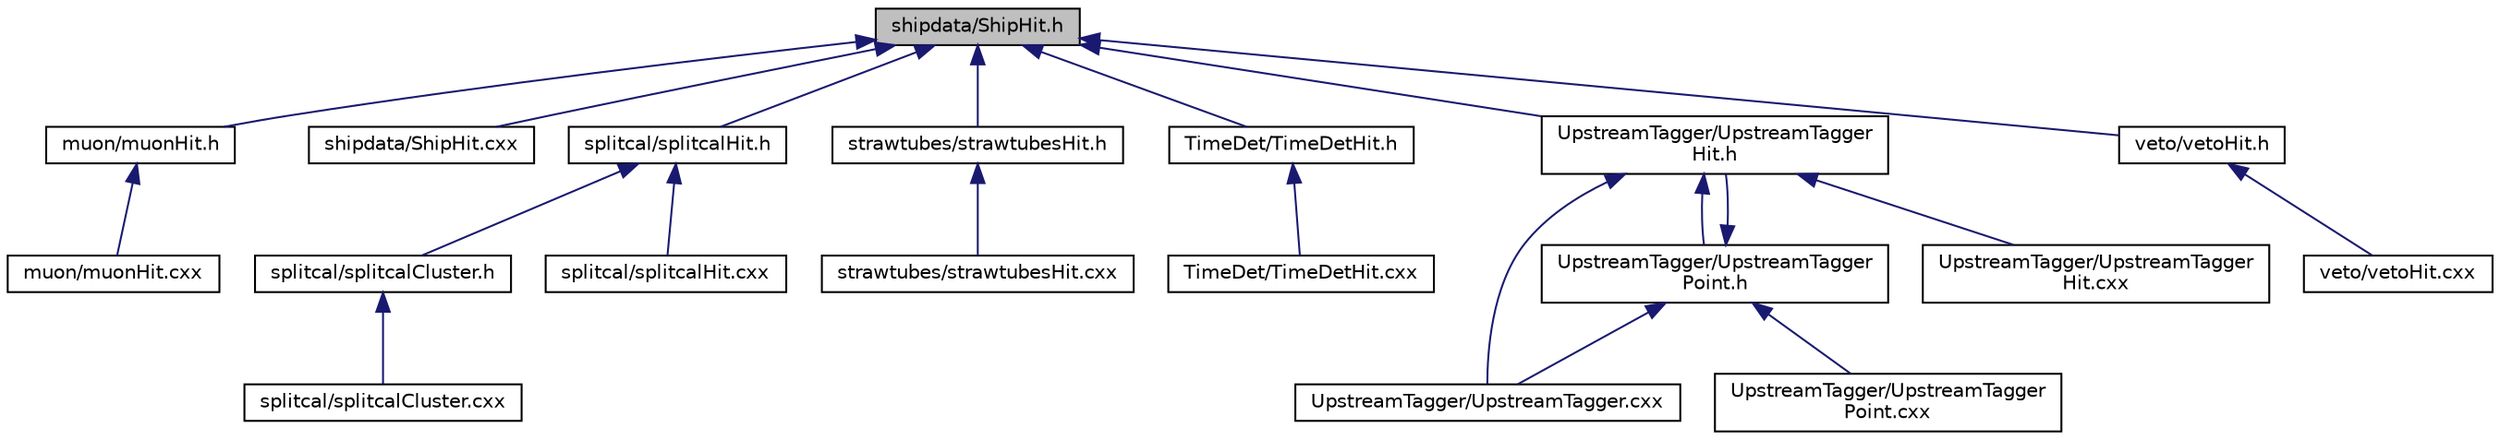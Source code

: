 digraph "shipdata/ShipHit.h"
{
 // LATEX_PDF_SIZE
  edge [fontname="Helvetica",fontsize="10",labelfontname="Helvetica",labelfontsize="10"];
  node [fontname="Helvetica",fontsize="10",shape=record];
  Node1 [label="shipdata/ShipHit.h",height=0.2,width=0.4,color="black", fillcolor="grey75", style="filled", fontcolor="black",tooltip=" "];
  Node1 -> Node2 [dir="back",color="midnightblue",fontsize="10",style="solid",fontname="Helvetica"];
  Node2 [label="muon/muonHit.h",height=0.2,width=0.4,color="black", fillcolor="white", style="filled",URL="$muonHit_8h.html",tooltip=" "];
  Node2 -> Node3 [dir="back",color="midnightblue",fontsize="10",style="solid",fontname="Helvetica"];
  Node3 [label="muon/muonHit.cxx",height=0.2,width=0.4,color="black", fillcolor="white", style="filled",URL="$muonHit_8cxx.html",tooltip=" "];
  Node1 -> Node4 [dir="back",color="midnightblue",fontsize="10",style="solid",fontname="Helvetica"];
  Node4 [label="shipdata/ShipHit.cxx",height=0.2,width=0.4,color="black", fillcolor="white", style="filled",URL="$ShipHit_8cxx.html",tooltip=" "];
  Node1 -> Node5 [dir="back",color="midnightblue",fontsize="10",style="solid",fontname="Helvetica"];
  Node5 [label="splitcal/splitcalHit.h",height=0.2,width=0.4,color="black", fillcolor="white", style="filled",URL="$splitcalHit_8h.html",tooltip=" "];
  Node5 -> Node6 [dir="back",color="midnightblue",fontsize="10",style="solid",fontname="Helvetica"];
  Node6 [label="splitcal/splitcalCluster.h",height=0.2,width=0.4,color="black", fillcolor="white", style="filled",URL="$splitcalCluster_8h.html",tooltip=" "];
  Node6 -> Node7 [dir="back",color="midnightblue",fontsize="10",style="solid",fontname="Helvetica"];
  Node7 [label="splitcal/splitcalCluster.cxx",height=0.2,width=0.4,color="black", fillcolor="white", style="filled",URL="$splitcalCluster_8cxx.html",tooltip=" "];
  Node5 -> Node8 [dir="back",color="midnightblue",fontsize="10",style="solid",fontname="Helvetica"];
  Node8 [label="splitcal/splitcalHit.cxx",height=0.2,width=0.4,color="black", fillcolor="white", style="filled",URL="$splitcalHit_8cxx.html",tooltip=" "];
  Node1 -> Node9 [dir="back",color="midnightblue",fontsize="10",style="solid",fontname="Helvetica"];
  Node9 [label="strawtubes/strawtubesHit.h",height=0.2,width=0.4,color="black", fillcolor="white", style="filled",URL="$strawtubesHit_8h.html",tooltip=" "];
  Node9 -> Node10 [dir="back",color="midnightblue",fontsize="10",style="solid",fontname="Helvetica"];
  Node10 [label="strawtubes/strawtubesHit.cxx",height=0.2,width=0.4,color="black", fillcolor="white", style="filled",URL="$strawtubesHit_8cxx.html",tooltip=" "];
  Node1 -> Node11 [dir="back",color="midnightblue",fontsize="10",style="solid",fontname="Helvetica"];
  Node11 [label="TimeDet/TimeDetHit.h",height=0.2,width=0.4,color="black", fillcolor="white", style="filled",URL="$TimeDetHit_8h.html",tooltip=" "];
  Node11 -> Node12 [dir="back",color="midnightblue",fontsize="10",style="solid",fontname="Helvetica"];
  Node12 [label="TimeDet/TimeDetHit.cxx",height=0.2,width=0.4,color="black", fillcolor="white", style="filled",URL="$TimeDetHit_8cxx.html",tooltip=" "];
  Node1 -> Node13 [dir="back",color="midnightblue",fontsize="10",style="solid",fontname="Helvetica"];
  Node13 [label="UpstreamTagger/UpstreamTagger\lHit.h",height=0.2,width=0.4,color="black", fillcolor="white", style="filled",URL="$UpstreamTaggerHit_8h.html",tooltip=" "];
  Node13 -> Node14 [dir="back",color="midnightblue",fontsize="10",style="solid",fontname="Helvetica"];
  Node14 [label="UpstreamTagger/UpstreamTagger\lPoint.h",height=0.2,width=0.4,color="black", fillcolor="white", style="filled",URL="$UpstreamTaggerPoint_8h.html",tooltip=" "];
  Node14 -> Node15 [dir="back",color="midnightblue",fontsize="10",style="solid",fontname="Helvetica"];
  Node15 [label="UpstreamTagger/UpstreamTagger.cxx",height=0.2,width=0.4,color="black", fillcolor="white", style="filled",URL="$UpstreamTagger_8cxx.html",tooltip=" "];
  Node14 -> Node13 [dir="back",color="midnightblue",fontsize="10",style="solid",fontname="Helvetica"];
  Node14 -> Node16 [dir="back",color="midnightblue",fontsize="10",style="solid",fontname="Helvetica"];
  Node16 [label="UpstreamTagger/UpstreamTagger\lPoint.cxx",height=0.2,width=0.4,color="black", fillcolor="white", style="filled",URL="$UpstreamTaggerPoint_8cxx.html",tooltip=" "];
  Node13 -> Node15 [dir="back",color="midnightblue",fontsize="10",style="solid",fontname="Helvetica"];
  Node13 -> Node17 [dir="back",color="midnightblue",fontsize="10",style="solid",fontname="Helvetica"];
  Node17 [label="UpstreamTagger/UpstreamTagger\lHit.cxx",height=0.2,width=0.4,color="black", fillcolor="white", style="filled",URL="$UpstreamTaggerHit_8cxx.html",tooltip=" "];
  Node1 -> Node18 [dir="back",color="midnightblue",fontsize="10",style="solid",fontname="Helvetica"];
  Node18 [label="veto/vetoHit.h",height=0.2,width=0.4,color="black", fillcolor="white", style="filled",URL="$vetoHit_8h.html",tooltip=" "];
  Node18 -> Node19 [dir="back",color="midnightblue",fontsize="10",style="solid",fontname="Helvetica"];
  Node19 [label="veto/vetoHit.cxx",height=0.2,width=0.4,color="black", fillcolor="white", style="filled",URL="$vetoHit_8cxx.html",tooltip=" "];
}
